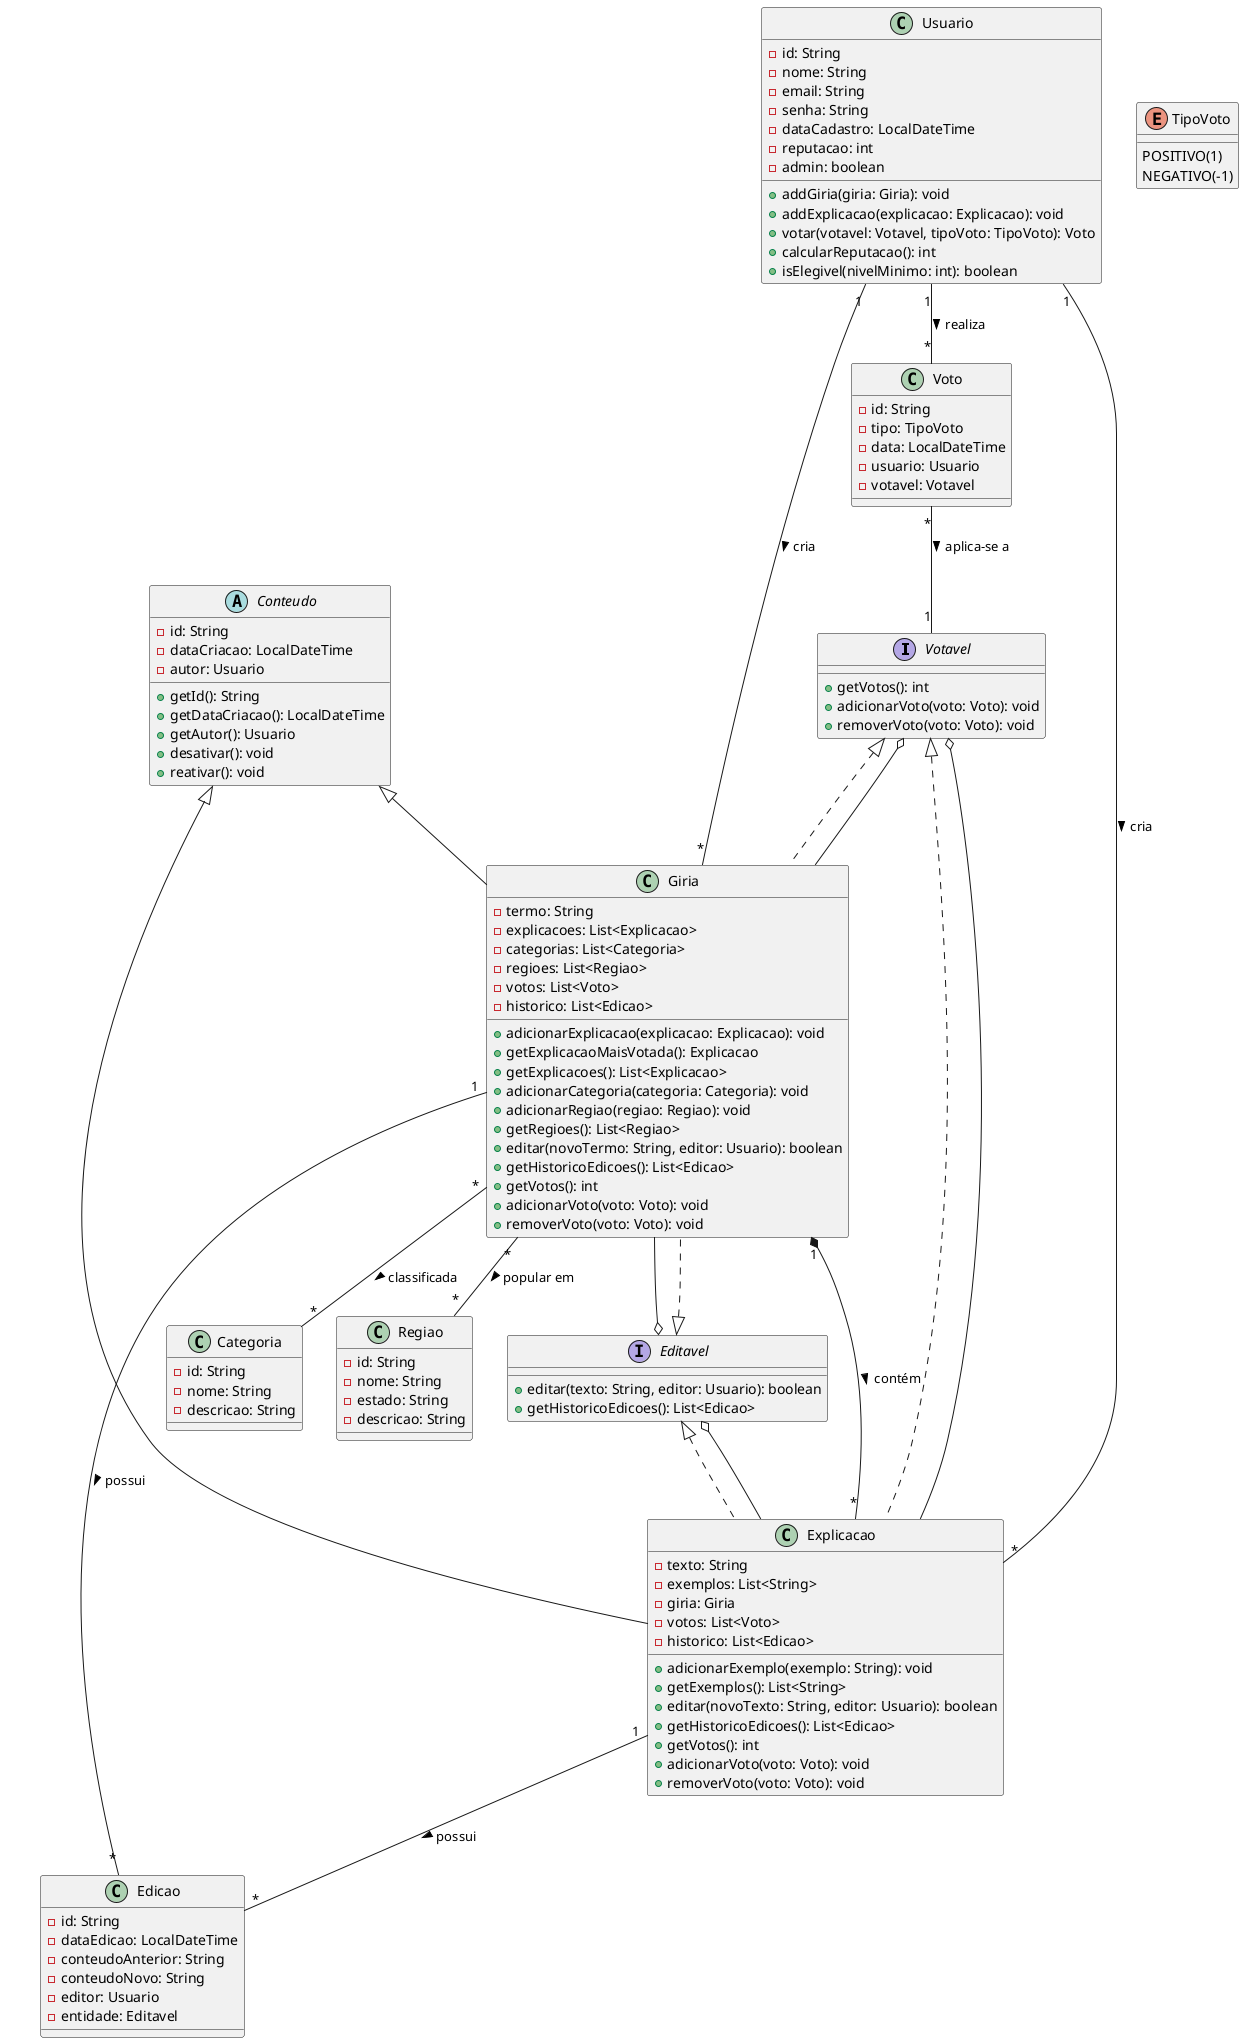 @startuml Sistema de Gírias Colaborativas

' Interfaces
interface Votavel {
  +getVotos(): int
  +adicionarVoto(voto: Voto): void
  +removerVoto(voto: Voto): void
}

interface Editavel {
  +editar(texto: String, editor: Usuario): boolean
  +getHistoricoEdicoes(): List<Edicao>
}

' Classes base
abstract class Conteudo {
  -id: String
  -dataCriacao: LocalDateTime
  -autor: Usuario
  +getId(): String
  +getDataCriacao(): LocalDateTime
  +getAutor(): Usuario
  +desativar(): void
  +reativar(): void
}

class Usuario {
  -id: String
  -nome: String
  -email: String
  -senha: String
  -dataCadastro: LocalDateTime
  -reputacao: int
  -admin: boolean
  +addGiria(giria: Giria): void
  +addExplicacao(explicacao: Explicacao): void
  +votar(votavel: Votavel, tipoVoto: TipoVoto): Voto
  +calcularReputacao(): int
  +isElegivel(nivelMinimo: int): boolean
}

enum TipoVoto {
  POSITIVO(1)
  NEGATIVO(-1)
}

class Voto {
  -id: String
  -tipo: TipoVoto
  -data: LocalDateTime
  -usuario: Usuario
  -votavel: Votavel
}

class Categoria {
  -id: String
  -nome: String
  -descricao: String
}

class Regiao {
  -id: String
  -nome: String
  -estado: String
  -descricao: String
}

' Classes principais do sistema
class Giria extends Conteudo implements Votavel, Editavel {
  -termo: String
  -explicacoes: List<Explicacao>
  -categorias: List<Categoria>
  -regioes: List<Regiao>
  -votos: List<Voto>
  -historico: List<Edicao>
  +adicionarExplicacao(explicacao: Explicacao): void
  +getExplicacaoMaisVotada(): Explicacao
  +getExplicacoes(): List<Explicacao>
  +adicionarCategoria(categoria: Categoria): void
  +adicionarRegiao(regiao: Regiao): void
  +getRegioes(): List<Regiao>
  +editar(novoTermo: String, editor: Usuario): boolean
  +getHistoricoEdicoes(): List<Edicao>
  +getVotos(): int
  +adicionarVoto(voto: Voto): void
  +removerVoto(voto: Voto): void
}

class Explicacao extends Conteudo implements Votavel, Editavel {
  -texto: String
  -exemplos: List<String>
  -giria: Giria
  -votos: List<Voto>
  -historico: List<Edicao>
  +adicionarExemplo(exemplo: String): void
  +getExemplos(): List<String>
  +editar(novoTexto: String, editor: Usuario): boolean
  +getHistoricoEdicoes(): List<Edicao>
  +getVotos(): int
  +adicionarVoto(voto: Voto): void
  +removerVoto(voto: Voto): void
}


class Edicao {
  -id: String
  -dataEdicao: LocalDateTime
  -conteudoAnterior: String
  -conteudoNovo: String
  -editor: Usuario
  -entidade: Editavel
}

' Relacionamentos
Usuario "1" -- "*" Giria : cria >
Usuario "1" -- "*" Explicacao : cria >
Usuario "1" -- "*" Voto : realiza >

Giria "1" *-- "*" Explicacao : contém >
Giria "*" -- "*" Categoria : classificada >
Giria "*" -- "*" Regiao : popular em >
Giria "1" -- "*" Edicao : possui >
Explicacao "1" -- "*" Edicao : possui >

Voto "*" -- "1" Votavel : aplica-se a >

Explicacao --o Votavel
Giria --o Votavel
Explicacao --o Editavel
Giria --o Editavel

@enduml